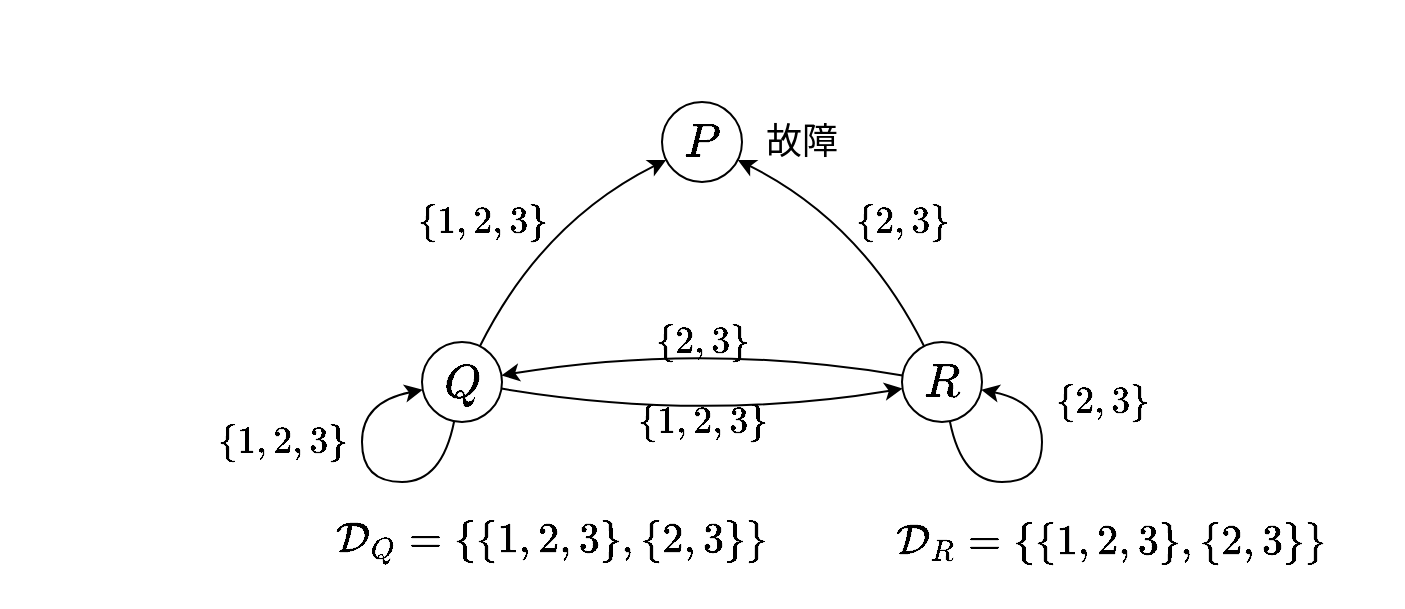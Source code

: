 <mxfile version="20.6.1" type="device"><diagram id="lIlURctpBFSEksVBJOmT" name="ページ1"><mxGraphModel dx="1865" dy="1810" grid="1" gridSize="10" guides="1" tooltips="1" connect="1" arrows="1" fold="1" page="1" pageScale="1" pageWidth="827" pageHeight="1169" math="1" shadow="0"><root><mxCell id="0"/><mxCell id="1" parent="0"/><mxCell id="S8ao46J4iLqzJfQgbNo5-5" value="" style="rounded=0;whiteSpace=wrap;html=1;fontSize=20;fillColor=none;strokeColor=#FFFFFF;" parent="1" vertex="1"><mxGeometry x="-10" y="-10" width="700" height="300" as="geometry"/></mxCell><mxCell id="S8ao46J4iLqzJfQgbNo5-1" value="&lt;font style=&quot;font-size: 20px;&quot;&gt;$$P$$&lt;/font&gt;" style="ellipse;whiteSpace=wrap;html=1;aspect=fixed;" parent="1" vertex="1"><mxGeometry x="320" y="40" width="40" height="40" as="geometry"/></mxCell><mxCell id="S8ao46J4iLqzJfQgbNo5-2" value="&lt;font style=&quot;font-size: 20px;&quot;&gt;$$Q$$&lt;/font&gt;" style="ellipse;whiteSpace=wrap;html=1;aspect=fixed;" parent="1" vertex="1"><mxGeometry x="200" y="160" width="40" height="40" as="geometry"/></mxCell><mxCell id="S8ao46J4iLqzJfQgbNo5-3" value="&lt;font style=&quot;font-size: 20px;&quot;&gt;$$R$$&lt;/font&gt;" style="ellipse;whiteSpace=wrap;html=1;aspect=fixed;" parent="1" vertex="1"><mxGeometry x="440" y="160" width="40" height="40" as="geometry"/></mxCell><mxCell id="4W3kMRwUOiGBC6kc5CHB-4" value="" style="curved=1;endArrow=classic;html=1;rounded=0;" parent="1" source="S8ao46J4iLqzJfQgbNo5-2" target="S8ao46J4iLqzJfQgbNo5-1" edge="1"><mxGeometry width="50" height="50" relative="1" as="geometry"><mxPoint x="240" y="180" as="sourcePoint"/><mxPoint x="290" y="130" as="targetPoint"/><Array as="points"><mxPoint x="260" y="100"/></Array></mxGeometry></mxCell><mxCell id="4W3kMRwUOiGBC6kc5CHB-7" value="" style="curved=1;endArrow=classic;html=1;rounded=0;" parent="1" source="S8ao46J4iLqzJfQgbNo5-3" target="S8ao46J4iLqzJfQgbNo5-1" edge="1"><mxGeometry width="50" height="50" relative="1" as="geometry"><mxPoint x="240" y="180" as="sourcePoint"/><mxPoint x="290" y="130" as="targetPoint"/><Array as="points"><mxPoint x="420" y="100"/></Array></mxGeometry></mxCell><mxCell id="4W3kMRwUOiGBC6kc5CHB-10" value="" style="curved=1;endArrow=classic;html=1;rounded=0;" parent="1" source="S8ao46J4iLqzJfQgbNo5-2" target="S8ao46J4iLqzJfQgbNo5-3" edge="1"><mxGeometry width="50" height="50" relative="1" as="geometry"><mxPoint x="240" y="180" as="sourcePoint"/><mxPoint x="290" y="130" as="targetPoint"/><Array as="points"><mxPoint x="340" y="200"/></Array></mxGeometry></mxCell><mxCell id="4W3kMRwUOiGBC6kc5CHB-11" value="" style="curved=1;endArrow=classic;html=1;rounded=0;" parent="1" source="S8ao46J4iLqzJfQgbNo5-3" target="S8ao46J4iLqzJfQgbNo5-2" edge="1"><mxGeometry width="50" height="50" relative="1" as="geometry"><mxPoint x="240" y="180" as="sourcePoint"/><mxPoint x="290" y="130" as="targetPoint"/><Array as="points"><mxPoint x="340" y="160"/></Array></mxGeometry></mxCell><mxCell id="4W3kMRwUOiGBC6kc5CHB-13" value="" style="curved=1;endArrow=classic;html=1;rounded=0;" parent="1" source="S8ao46J4iLqzJfQgbNo5-2" target="S8ao46J4iLqzJfQgbNo5-2" edge="1"><mxGeometry width="50" height="50" relative="1" as="geometry"><mxPoint x="140" y="210" as="sourcePoint"/><mxPoint x="190" y="160" as="targetPoint"/><Array as="points"><mxPoint x="210" y="230"/><mxPoint x="170" y="230"/><mxPoint x="170" y="190"/></Array></mxGeometry></mxCell><mxCell id="4W3kMRwUOiGBC6kc5CHB-14" value="" style="curved=1;endArrow=classic;html=1;rounded=0;" parent="1" source="S8ao46J4iLqzJfQgbNo5-3" target="S8ao46J4iLqzJfQgbNo5-3" edge="1"><mxGeometry width="50" height="50" relative="1" as="geometry"><mxPoint x="270" y="210" as="sourcePoint"/><mxPoint x="320" y="160" as="targetPoint"/><Array as="points"><mxPoint x="470" y="230"/><mxPoint x="510" y="230"/><mxPoint x="510" y="190"/></Array></mxGeometry></mxCell><mxCell id="4W3kMRwUOiGBC6kc5CHB-17" value="$$\{1,2,3\}$$" style="rounded=0;whiteSpace=wrap;html=1;fillColor=none;strokeColor=none;fontSize=16;" parent="1" vertex="1"><mxGeometry x="190" y="90" width="80" height="20" as="geometry"/></mxCell><mxCell id="4W3kMRwUOiGBC6kc5CHB-18" value="$$\{2,3\}&lt;br&gt;$$" style="rounded=0;whiteSpace=wrap;html=1;fillColor=none;strokeColor=none;fontSize=16;" parent="1" vertex="1"><mxGeometry x="410" y="90" width="60" height="20" as="geometry"/></mxCell><mxCell id="4W3kMRwUOiGBC6kc5CHB-19" value="$$\{1,2,3\}&lt;br&gt;$$" style="rounded=0;whiteSpace=wrap;html=1;fillColor=none;strokeColor=none;fontSize=16;" parent="1" vertex="1"><mxGeometry x="90" y="200" width="80" height="20" as="geometry"/></mxCell><mxCell id="4W3kMRwUOiGBC6kc5CHB-20" value="$$\{2,3\}&lt;br&gt;$$" style="rounded=0;whiteSpace=wrap;html=1;fillColor=none;strokeColor=none;fontSize=16;" parent="1" vertex="1"><mxGeometry x="510" y="180" width="60" height="20" as="geometry"/></mxCell><mxCell id="4W3kMRwUOiGBC6kc5CHB-24" value="&lt;font style=&quot;font-size: 18px;&quot;&gt;故障&lt;/font&gt;" style="rounded=0;whiteSpace=wrap;html=1;fillColor=none;strokeColor=none;fontSize=18;" parent="1" vertex="1"><mxGeometry x="370" y="40" width="40" height="40" as="geometry"/></mxCell><mxCell id="3lDLGNsKObCfv8PvkbxC-1" value="$$\mathcal{D}_Q=\{\{1,2,3\},\{2,3\}&lt;br&gt;\}$$" style="rounded=0;whiteSpace=wrap;html=1;fontSize=18;fillColor=none;strokeColor=none;" parent="1" vertex="1"><mxGeometry x="160" y="240" width="210" height="40" as="geometry"/></mxCell><mxCell id="YUlpwd03AYnJzTGHVRrE-2" value="$$\{1,2,3\}&lt;br&gt;$$" style="rounded=0;whiteSpace=wrap;html=1;fillColor=none;strokeColor=none;fontSize=16;" parent="1" vertex="1"><mxGeometry x="300" y="190" width="80" height="20" as="geometry"/></mxCell><mxCell id="YUlpwd03AYnJzTGHVRrE-3" value="$$\{2,3\}&lt;br&gt;$$" style="rounded=0;whiteSpace=wrap;html=1;fillColor=none;strokeColor=none;fontSize=16;" parent="1" vertex="1"><mxGeometry x="310" y="150" width="60" height="20" as="geometry"/></mxCell><mxCell id="YUlpwd03AYnJzTGHVRrE-4" value="$$\mathcal{D}_R=\{\{1,2,3\},\{2,3\}&lt;br&gt;\}$$" style="rounded=0;whiteSpace=wrap;html=1;fontSize=18;fillColor=none;strokeColor=none;" parent="1" vertex="1"><mxGeometry x="440" y="240" width="210" height="40" as="geometry"/></mxCell></root></mxGraphModel></diagram></mxfile>